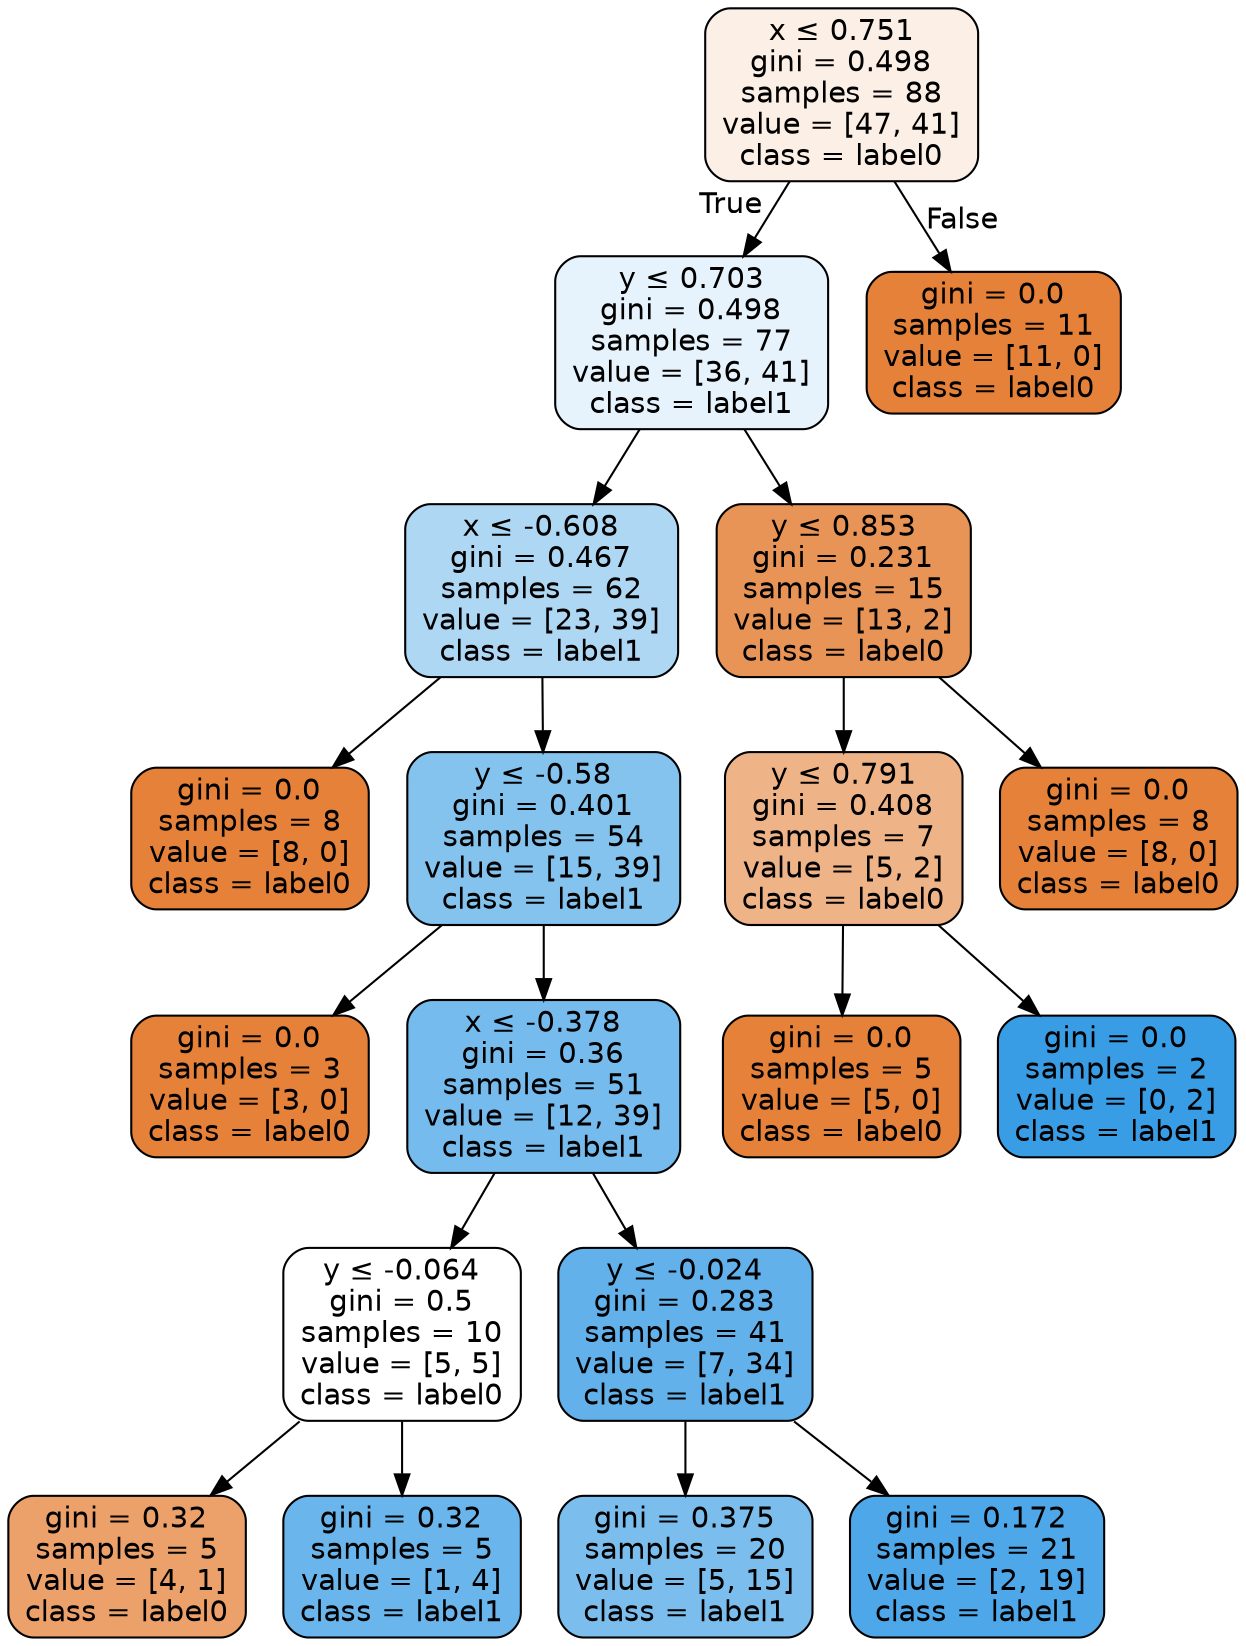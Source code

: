 digraph Tree {
node [shape=box, style="filled, rounded", color="black", fontname=helvetica] ;
edge [fontname=helvetica] ;
0 [label=<x &le; 0.751<br/>gini = 0.498<br/>samples = 88<br/>value = [47, 41]<br/>class = label0>, fillcolor="#fcefe6"] ;
1 [label=<y &le; 0.703<br/>gini = 0.498<br/>samples = 77<br/>value = [36, 41]<br/>class = label1>, fillcolor="#e7f3fc"] ;
0 -> 1 [labeldistance=2.5, labelangle=45, headlabel="True"] ;
2 [label=<x &le; -0.608<br/>gini = 0.467<br/>samples = 62<br/>value = [23, 39]<br/>class = label1>, fillcolor="#aed7f4"] ;
1 -> 2 ;
3 [label=<gini = 0.0<br/>samples = 8<br/>value = [8, 0]<br/>class = label0>, fillcolor="#e58139"] ;
2 -> 3 ;
4 [label=<y &le; -0.58<br/>gini = 0.401<br/>samples = 54<br/>value = [15, 39]<br/>class = label1>, fillcolor="#85c3ef"] ;
2 -> 4 ;
5 [label=<gini = 0.0<br/>samples = 3<br/>value = [3, 0]<br/>class = label0>, fillcolor="#e58139"] ;
4 -> 5 ;
6 [label=<x &le; -0.378<br/>gini = 0.36<br/>samples = 51<br/>value = [12, 39]<br/>class = label1>, fillcolor="#76bbed"] ;
4 -> 6 ;
7 [label=<y &le; -0.064<br/>gini = 0.5<br/>samples = 10<br/>value = [5, 5]<br/>class = label0>, fillcolor="#ffffff"] ;
6 -> 7 ;
8 [label=<gini = 0.32<br/>samples = 5<br/>value = [4, 1]<br/>class = label0>, fillcolor="#eca06a"] ;
7 -> 8 ;
9 [label=<gini = 0.32<br/>samples = 5<br/>value = [1, 4]<br/>class = label1>, fillcolor="#6ab6ec"] ;
7 -> 9 ;
10 [label=<y &le; -0.024<br/>gini = 0.283<br/>samples = 41<br/>value = [7, 34]<br/>class = label1>, fillcolor="#62b1ea"] ;
6 -> 10 ;
11 [label=<gini = 0.375<br/>samples = 20<br/>value = [5, 15]<br/>class = label1>, fillcolor="#7bbeee"] ;
10 -> 11 ;
12 [label=<gini = 0.172<br/>samples = 21<br/>value = [2, 19]<br/>class = label1>, fillcolor="#4ea7e8"] ;
10 -> 12 ;
13 [label=<y &le; 0.853<br/>gini = 0.231<br/>samples = 15<br/>value = [13, 2]<br/>class = label0>, fillcolor="#e99457"] ;
1 -> 13 ;
14 [label=<y &le; 0.791<br/>gini = 0.408<br/>samples = 7<br/>value = [5, 2]<br/>class = label0>, fillcolor="#efb388"] ;
13 -> 14 ;
15 [label=<gini = 0.0<br/>samples = 5<br/>value = [5, 0]<br/>class = label0>, fillcolor="#e58139"] ;
14 -> 15 ;
16 [label=<gini = 0.0<br/>samples = 2<br/>value = [0, 2]<br/>class = label1>, fillcolor="#399de5"] ;
14 -> 16 ;
17 [label=<gini = 0.0<br/>samples = 8<br/>value = [8, 0]<br/>class = label0>, fillcolor="#e58139"] ;
13 -> 17 ;
18 [label=<gini = 0.0<br/>samples = 11<br/>value = [11, 0]<br/>class = label0>, fillcolor="#e58139"] ;
0 -> 18 [labeldistance=2.5, labelangle=-45, headlabel="False"] ;
}
